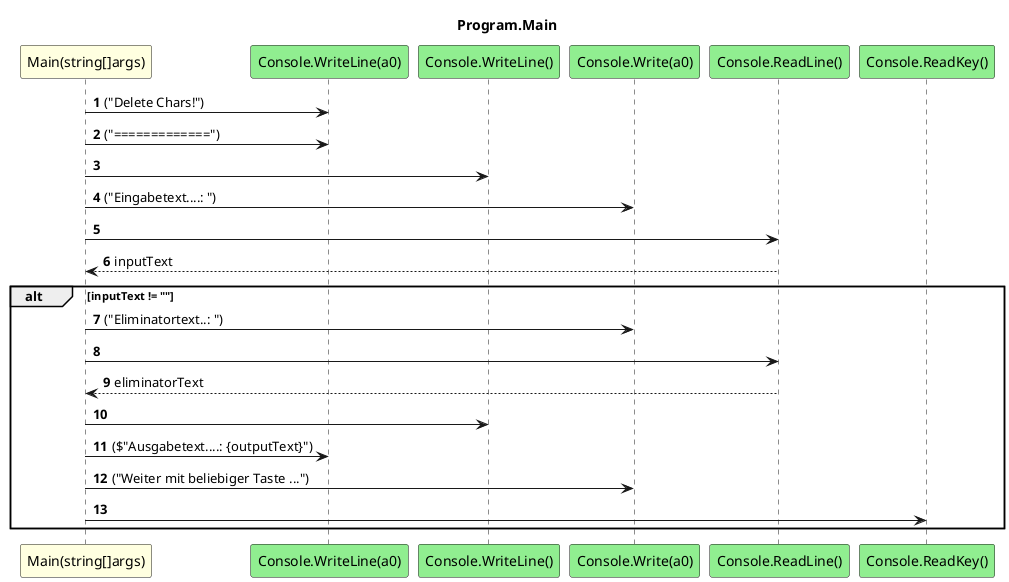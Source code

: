 @startuml Program.Main
title Program.Main
participant "Main(string[]args)" as Main_p0 #LightYellow
participant "Console.WriteLine(a0)" as Console_WriteLine_a0 #LightGreen
participant "Console.WriteLine()" as Console_WriteLine #LightGreen
participant "Console.Write(a0)" as Console_Write_a0 #LightGreen
participant "Console.ReadLine()" as Console_ReadLine #LightGreen
participant "Console.ReadKey()" as Console_ReadKey #LightGreen
autonumber
Main_p0 -> Console_WriteLine_a0 : ("Delete Chars!")
Main_p0 -> Console_WriteLine_a0 : ("=============")
Main_p0 -> Console_WriteLine
Main_p0 -> Console_Write_a0 : ("Eingabetext....: ")
Main_p0 -> Console_ReadLine
Console_ReadLine --> Main_p0 : inputText
alt inputText != ""
    Main_p0 -> Console_Write_a0 : ("Eliminatortext..: ")
    Main_p0 -> Console_ReadLine
    Console_ReadLine --> Main_p0 : eliminatorText
    Main_p0 -> Console_WriteLine
    Main_p0 -> Console_WriteLine_a0 : ($"Ausgabetext....: {outputText}")
    Main_p0 -> Console_Write_a0 : ("Weiter mit beliebiger Taste ...")
    Main_p0 -> Console_ReadKey
end
@enduml
